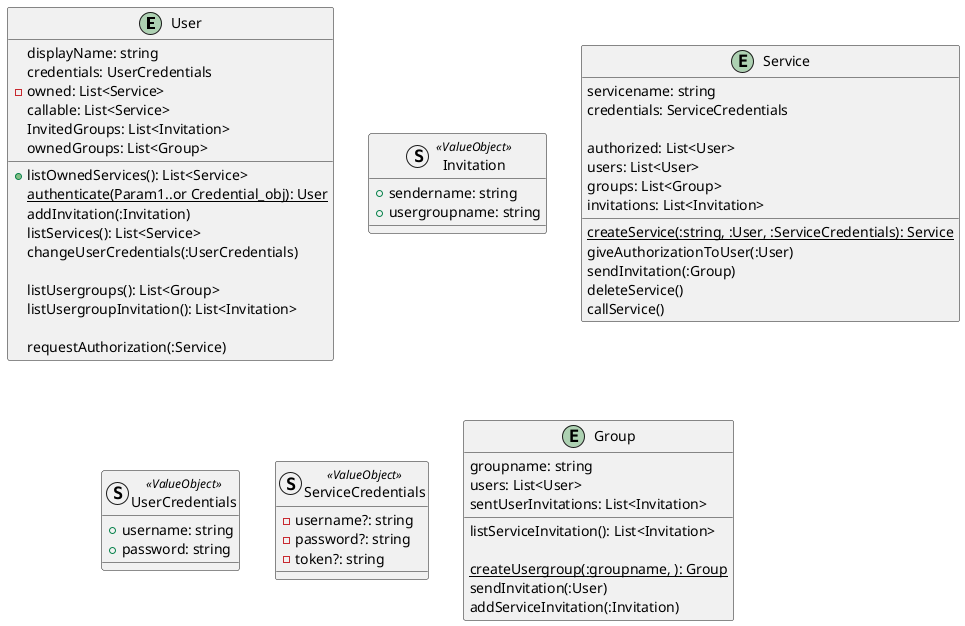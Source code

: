 @startuml

entity User{

    displayName: string
    credentials: UserCredentials
    -owned: List<Service>
    callable: List<Service>
    InvitedGroups: List<Invitation>
    ownedGroups: List<Group>
    
    +listOwnedServices(): List<Service>
    {static}authenticate(Param1..or Credential_obj): User
    addInvitation(:Invitation)
    listServices(): List<Service>
    changeUserCredentials(:UserCredentials)

    listUsergroups(): List<Group>
    listUsergroupInvitation(): List<Invitation>

    requestAuthorization(:Service)
}

struct Invitation <<ValueObject>>{

    +sendername: string
    +usergroupname: string

}

entity Service{

    servicename: string
    credentials: ServiceCredentials
    
    {static}createService(:string, :User, :ServiceCredentials): Service
    authorized: List<User>
    users: List<User>
    groups: List<Group>
    invitations: List<Invitation>

    giveAuthorizationToUser(:User)
    sendInvitation(:Group)
    
    deleteService()
    callService()

    
}

struct UserCredentials <<ValueObject>>{

    +username: string
    +password: string
    
}

struct ServiceCredentials <<ValueObject>>{
    
    -username?: string
    -password?: string
    -token?: string

}

entity Group{
    groupname: string
    users: List<User>
    sentUserInvitations: List<Invitation>
    listServiceInvitation(): List<Invitation>

    {static}createUsergroup(:groupname, ): Group
    sendInvitation(:User)
    addServiceInvitation(:Invitation)
}

@enduml